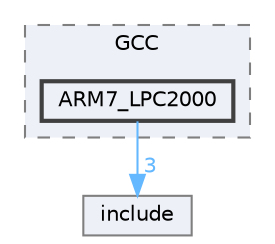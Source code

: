 digraph "D:/Projects/Raspberrypi_pico/pico_freertos_final/freertos_pico2/pico_freertos/FreeRTOS-Kernel/portable/GCC/ARM7_LPC2000"
{
 // LATEX_PDF_SIZE
  bgcolor="transparent";
  edge [fontname=Helvetica,fontsize=10,labelfontname=Helvetica,labelfontsize=10];
  node [fontname=Helvetica,fontsize=10,shape=box,height=0.2,width=0.4];
  compound=true
  subgraph clusterdir_d47f747b1f9f69e8b995df24b56b1471 {
    graph [ bgcolor="#edf0f7", pencolor="grey50", label="GCC", fontname=Helvetica,fontsize=10 style="filled,dashed", URL="dir_d47f747b1f9f69e8b995df24b56b1471.html",tooltip=""]
  dir_895eda16c85835e0da72ca589e6a00b4 [label="ARM7_LPC2000", fillcolor="#edf0f7", color="grey25", style="filled,bold", URL="dir_895eda16c85835e0da72ca589e6a00b4.html",tooltip=""];
  }
  dir_c69ece34c3f150cb2c6f1098178b172a [label="include", fillcolor="#edf0f7", color="grey50", style="filled", URL="dir_c69ece34c3f150cb2c6f1098178b172a.html",tooltip=""];
  dir_895eda16c85835e0da72ca589e6a00b4->dir_c69ece34c3f150cb2c6f1098178b172a [headlabel="3", labeldistance=1.5 headhref="dir_000007_000125.html" href="dir_000007_000125.html" color="steelblue1" fontcolor="steelblue1"];
}
